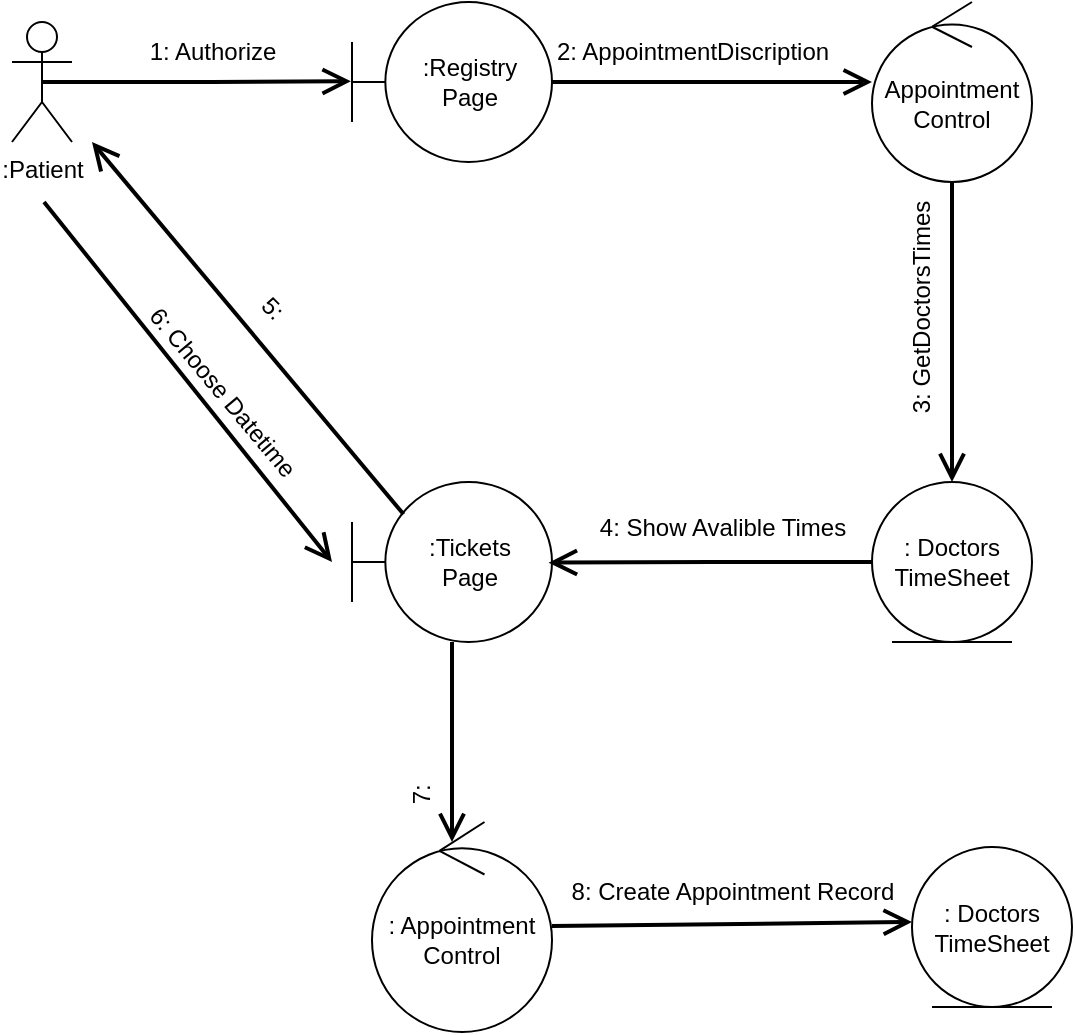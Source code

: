 <mxfile version="24.7.17">
  <diagram name="Страница — 1" id="OKbtUOt_FvHwJphNDFCd">
    <mxGraphModel dx="817" dy="783" grid="1" gridSize="10" guides="1" tooltips="1" connect="1" arrows="1" fold="1" page="1" pageScale="1" pageWidth="827" pageHeight="1169" math="0" shadow="0">
      <root>
        <mxCell id="0" />
        <mxCell id="1" parent="0" />
        <mxCell id="YuqfwTARV5xfNuHCGX9C-1" value=":Patient" style="shape=umlActor;verticalLabelPosition=bottom;verticalAlign=top;html=1;" parent="1" vertex="1">
          <mxGeometry x="30" y="60" width="30" height="60" as="geometry" />
        </mxCell>
        <mxCell id="YuqfwTARV5xfNuHCGX9C-10" style="edgeStyle=orthogonalEdgeStyle;rounded=0;orthogonalLoop=1;jettySize=auto;html=1;strokeWidth=2;endArrow=open;endFill=0;endSize=10;" parent="1" edge="1">
          <mxGeometry relative="1" as="geometry">
            <mxPoint x="270" y="90" as="sourcePoint" />
            <mxPoint x="460" y="90" as="targetPoint" />
          </mxGeometry>
        </mxCell>
        <mxCell id="YuqfwTARV5xfNuHCGX9C-7" style="edgeStyle=orthogonalEdgeStyle;rounded=0;orthogonalLoop=1;jettySize=auto;html=1;exitX=0.5;exitY=0.5;exitDx=0;exitDy=0;exitPerimeter=0;entryX=-0.008;entryY=0.494;entryDx=0;entryDy=0;entryPerimeter=0;endArrow=open;endFill=0;endSize=10;strokeWidth=2;" parent="1" source="YuqfwTARV5xfNuHCGX9C-1" edge="1">
          <mxGeometry relative="1" as="geometry">
            <mxPoint x="199.44" y="89.64" as="targetPoint" />
          </mxGeometry>
        </mxCell>
        <mxCell id="YuqfwTARV5xfNuHCGX9C-8" value="1: Authorize" style="text;html=1;align=center;verticalAlign=middle;resizable=0;points=[];autosize=1;strokeColor=none;fillColor=none;" parent="1" vertex="1">
          <mxGeometry x="85" y="60" width="90" height="30" as="geometry" />
        </mxCell>
        <mxCell id="YuqfwTARV5xfNuHCGX9C-11" value="2: AppointmentDiscription" style="text;html=1;align=center;verticalAlign=middle;resizable=0;points=[];autosize=1;strokeColor=none;fillColor=none;" parent="1" vertex="1">
          <mxGeometry x="290" y="60" width="160" height="30" as="geometry" />
        </mxCell>
        <mxCell id="YuqfwTARV5xfNuHCGX9C-14" value=":Registry&lt;div&gt;Page&lt;/div&gt;" style="shape=umlBoundary;whiteSpace=wrap;html=1;" parent="1" vertex="1">
          <mxGeometry x="200" y="50" width="100" height="80" as="geometry" />
        </mxCell>
        <mxCell id="YuqfwTARV5xfNuHCGX9C-19" style="rounded=0;orthogonalLoop=1;jettySize=auto;html=1;entryX=1;entryY=0.5;entryDx=0;entryDy=0;strokeColor=none;" parent="1" source="YuqfwTARV5xfNuHCGX9C-15" target="YuqfwTARV5xfNuHCGX9C-17" edge="1">
          <mxGeometry relative="1" as="geometry" />
        </mxCell>
        <mxCell id="YuqfwTARV5xfNuHCGX9C-20" style="rounded=0;orthogonalLoop=1;jettySize=auto;html=1;entryX=0.5;entryY=0;entryDx=0;entryDy=0;strokeWidth=2;endSize=10;endArrow=open;endFill=0;" parent="1" source="YuqfwTARV5xfNuHCGX9C-15" target="YuqfwTARV5xfNuHCGX9C-17" edge="1">
          <mxGeometry relative="1" as="geometry" />
        </mxCell>
        <mxCell id="YuqfwTARV5xfNuHCGX9C-15" value="Appointment&lt;div&gt;Control&lt;/div&gt;" style="ellipse;shape=umlControl;whiteSpace=wrap;html=1;" parent="1" vertex="1">
          <mxGeometry x="460" y="50" width="80" height="90" as="geometry" />
        </mxCell>
        <mxCell id="YuqfwTARV5xfNuHCGX9C-17" value=": Doctors&lt;div&gt;TimeSheet&lt;/div&gt;" style="ellipse;shape=umlEntity;whiteSpace=wrap;html=1;" parent="1" vertex="1">
          <mxGeometry x="460" y="290" width="80" height="80" as="geometry" />
        </mxCell>
        <mxCell id="YuqfwTARV5xfNuHCGX9C-33" style="edgeStyle=orthogonalEdgeStyle;rounded=0;orthogonalLoop=1;jettySize=auto;html=1;strokeWidth=2;endSize=10;endArrow=open;endFill=0;" parent="1" source="YuqfwTARV5xfNuHCGX9C-21" edge="1">
          <mxGeometry relative="1" as="geometry">
            <mxPoint x="250" y="470" as="targetPoint" />
          </mxGeometry>
        </mxCell>
        <mxCell id="YuqfwTARV5xfNuHCGX9C-21" value=":Tickets&lt;div&gt;Page&lt;/div&gt;" style="shape=umlBoundary;whiteSpace=wrap;html=1;" parent="1" vertex="1">
          <mxGeometry x="200" y="290" width="100" height="80" as="geometry" />
        </mxCell>
        <mxCell id="YuqfwTARV5xfNuHCGX9C-22" value="3: GetDoctorsTimes" style="text;html=1;align=center;verticalAlign=middle;resizable=0;points=[];autosize=1;strokeColor=none;fillColor=none;rotation=-90;" parent="1" vertex="1">
          <mxGeometry x="420" y="188" width="130" height="30" as="geometry" />
        </mxCell>
        <mxCell id="YuqfwTARV5xfNuHCGX9C-23" style="edgeStyle=orthogonalEdgeStyle;rounded=0;orthogonalLoop=1;jettySize=auto;html=1;exitX=0;exitY=0.5;exitDx=0;exitDy=0;entryX=0.983;entryY=0.504;entryDx=0;entryDy=0;entryPerimeter=0;strokeWidth=2;endArrow=open;endFill=0;endSize=10;" parent="1" source="YuqfwTARV5xfNuHCGX9C-17" target="YuqfwTARV5xfNuHCGX9C-21" edge="1">
          <mxGeometry relative="1" as="geometry" />
        </mxCell>
        <mxCell id="YuqfwTARV5xfNuHCGX9C-24" value="4: Show Avalible Times" style="text;html=1;align=center;verticalAlign=middle;resizable=0;points=[];autosize=1;strokeColor=none;fillColor=none;" parent="1" vertex="1">
          <mxGeometry x="310" y="298" width="150" height="30" as="geometry" />
        </mxCell>
        <mxCell id="YuqfwTARV5xfNuHCGX9C-25" style="rounded=0;orthogonalLoop=1;jettySize=auto;html=1;strokeWidth=2;endSize=10;exitX=0.258;exitY=0.202;exitDx=0;exitDy=0;exitPerimeter=0;endArrow=open;endFill=0;" parent="1" source="YuqfwTARV5xfNuHCGX9C-21" edge="1">
          <mxGeometry relative="1" as="geometry">
            <mxPoint x="70" y="120" as="targetPoint" />
          </mxGeometry>
        </mxCell>
        <mxCell id="YuqfwTARV5xfNuHCGX9C-26" value="5:" style="text;html=1;align=center;verticalAlign=middle;resizable=0;points=[];autosize=1;strokeColor=none;fillColor=none;rotation=45;" parent="1" vertex="1">
          <mxGeometry x="145" y="188" width="30" height="30" as="geometry" />
        </mxCell>
        <mxCell id="YuqfwTARV5xfNuHCGX9C-31" style="rounded=0;orthogonalLoop=1;jettySize=auto;html=1;endSize=10;strokeWidth=2;endArrow=open;endFill=0;" parent="1" source="YuqfwTARV5xfNuHCGX9C-27" edge="1">
          <mxGeometry relative="1" as="geometry">
            <mxPoint x="480" y="510" as="targetPoint" />
          </mxGeometry>
        </mxCell>
        <mxCell id="YuqfwTARV5xfNuHCGX9C-27" value=": Appointment&lt;div&gt;Control&lt;/div&gt;" style="ellipse;shape=umlControl;whiteSpace=wrap;html=1;" parent="1" vertex="1">
          <mxGeometry x="210" y="460" width="90" height="105" as="geometry" />
        </mxCell>
        <mxCell id="YuqfwTARV5xfNuHCGX9C-28" style="rounded=0;orthogonalLoop=1;jettySize=auto;html=1;endSize=10;strokeWidth=2;endArrow=open;endFill=0;" parent="1" edge="1">
          <mxGeometry relative="1" as="geometry">
            <mxPoint x="46" y="150" as="sourcePoint" />
            <mxPoint x="190" y="330" as="targetPoint" />
          </mxGeometry>
        </mxCell>
        <mxCell id="YuqfwTARV5xfNuHCGX9C-29" value="6: Choose Datetime" style="text;html=1;align=center;verticalAlign=middle;resizable=0;points=[];autosize=1;strokeColor=none;fillColor=none;rotation=50;" parent="1" vertex="1">
          <mxGeometry x="70" y="230" width="130" height="30" as="geometry" />
        </mxCell>
        <mxCell id="YuqfwTARV5xfNuHCGX9C-32" value="8: Create Appointment Record" style="text;html=1;align=center;verticalAlign=middle;resizable=0;points=[];autosize=1;strokeColor=none;fillColor=none;rotation=0;" parent="1" vertex="1">
          <mxGeometry x="300" y="480" width="180" height="30" as="geometry" />
        </mxCell>
        <mxCell id="YuqfwTARV5xfNuHCGX9C-34" value="7:&amp;nbsp;" style="text;html=1;align=center;verticalAlign=middle;resizable=0;points=[];autosize=1;strokeColor=none;fillColor=none;rotation=-90;" parent="1" vertex="1">
          <mxGeometry x="215" y="430" width="40" height="30" as="geometry" />
        </mxCell>
        <mxCell id="YuqfwTARV5xfNuHCGX9C-36" value=": Doctors&lt;div&gt;TimeSheet&lt;/div&gt;" style="ellipse;shape=umlEntity;whiteSpace=wrap;html=1;" parent="1" vertex="1">
          <mxGeometry x="480" y="472.5" width="80" height="80" as="geometry" />
        </mxCell>
      </root>
    </mxGraphModel>
  </diagram>
</mxfile>
